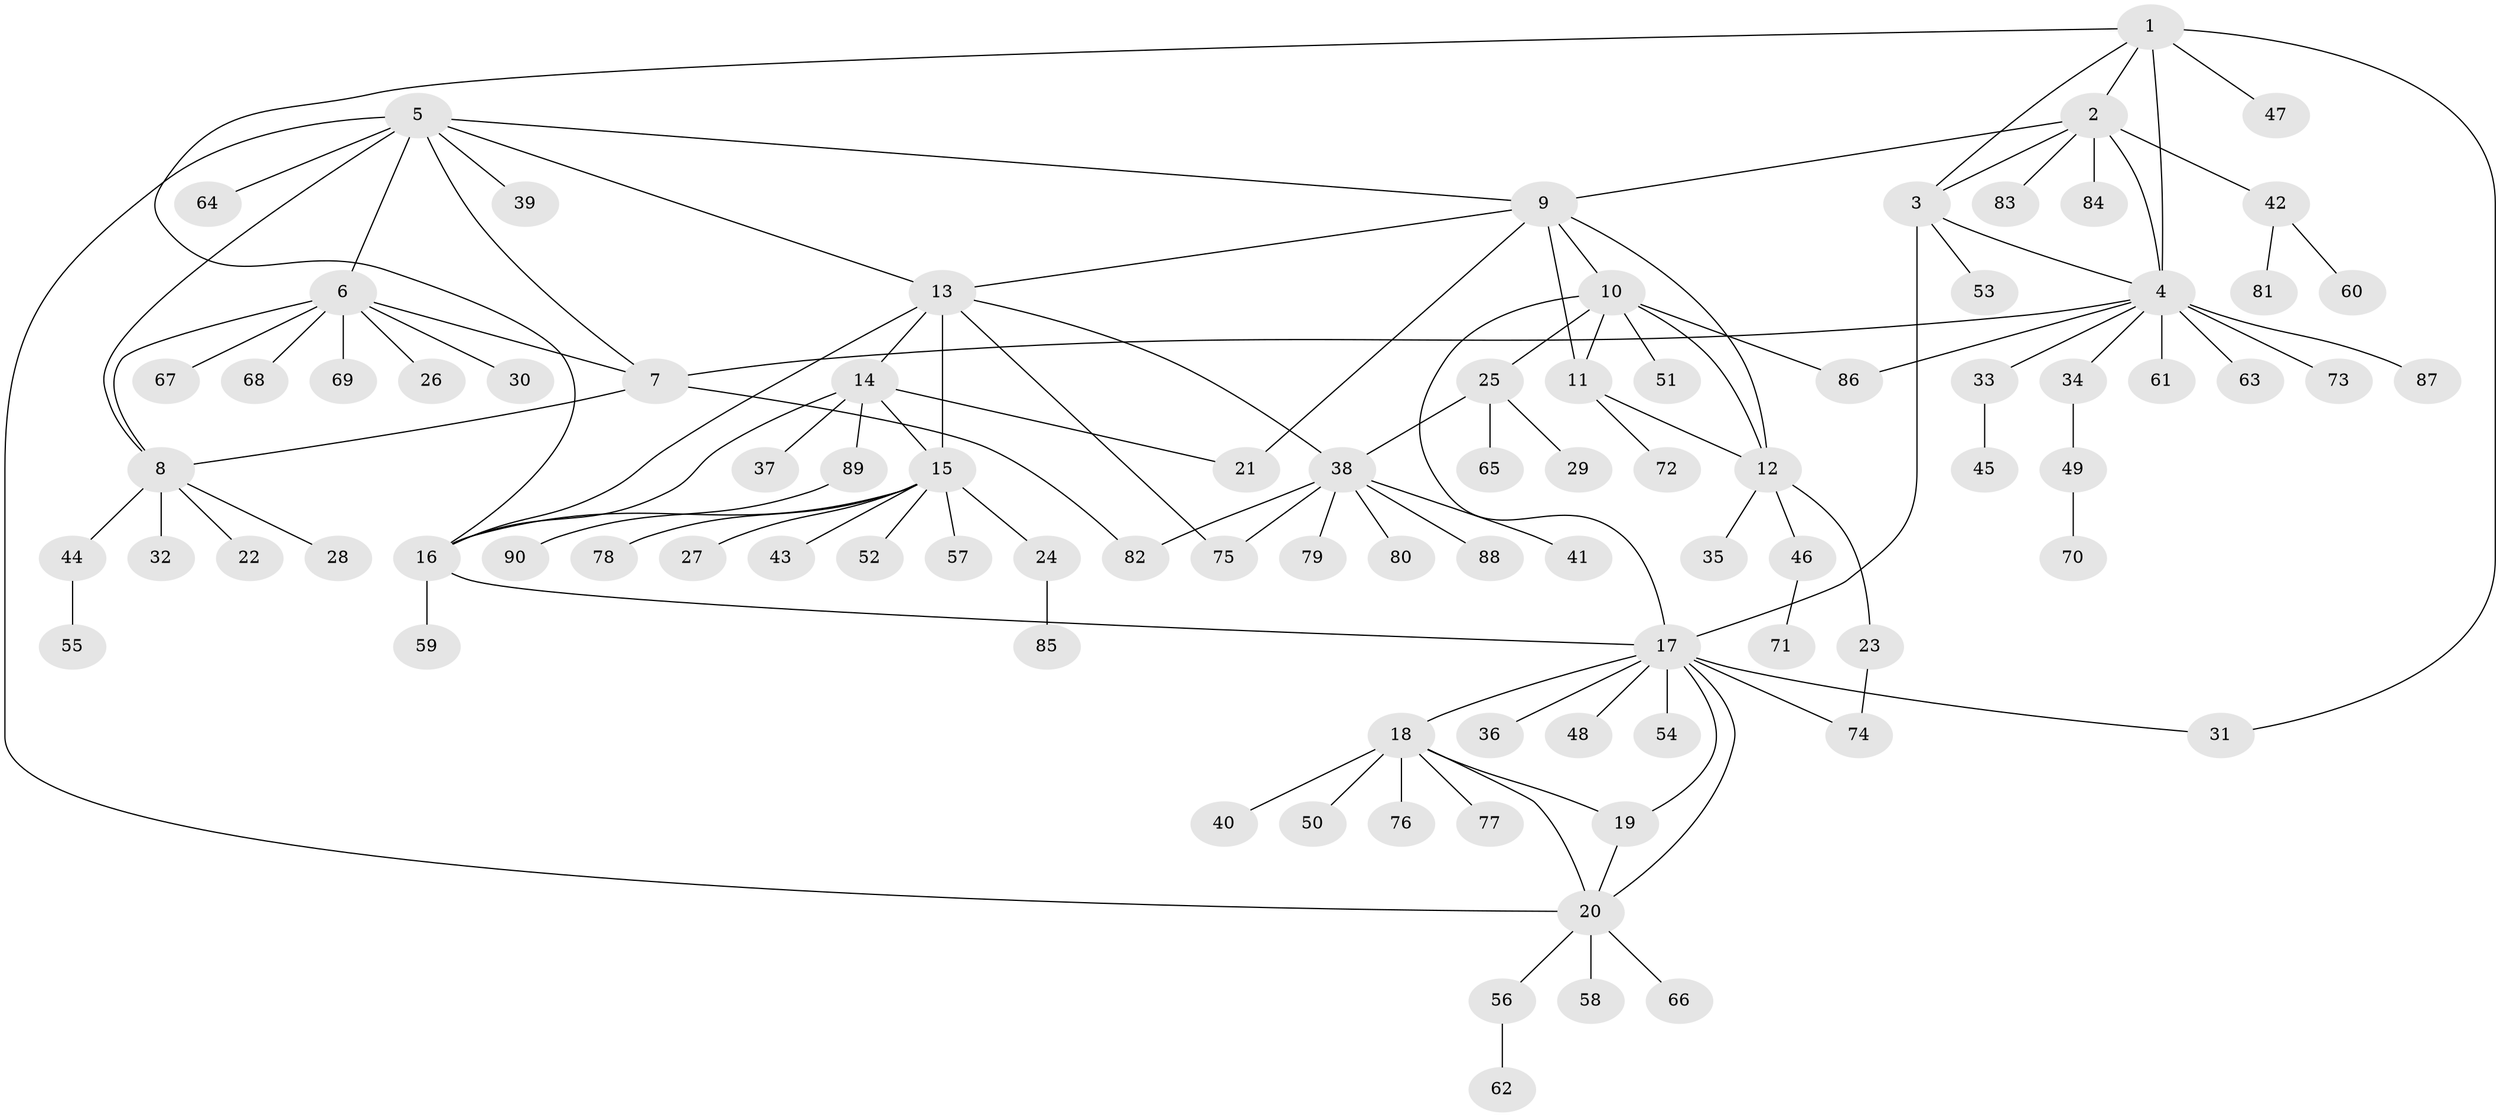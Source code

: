 // Generated by graph-tools (version 1.1) at 2025/50/03/09/25 03:50:43]
// undirected, 90 vertices, 117 edges
graph export_dot {
graph [start="1"]
  node [color=gray90,style=filled];
  1;
  2;
  3;
  4;
  5;
  6;
  7;
  8;
  9;
  10;
  11;
  12;
  13;
  14;
  15;
  16;
  17;
  18;
  19;
  20;
  21;
  22;
  23;
  24;
  25;
  26;
  27;
  28;
  29;
  30;
  31;
  32;
  33;
  34;
  35;
  36;
  37;
  38;
  39;
  40;
  41;
  42;
  43;
  44;
  45;
  46;
  47;
  48;
  49;
  50;
  51;
  52;
  53;
  54;
  55;
  56;
  57;
  58;
  59;
  60;
  61;
  62;
  63;
  64;
  65;
  66;
  67;
  68;
  69;
  70;
  71;
  72;
  73;
  74;
  75;
  76;
  77;
  78;
  79;
  80;
  81;
  82;
  83;
  84;
  85;
  86;
  87;
  88;
  89;
  90;
  1 -- 2;
  1 -- 3;
  1 -- 4;
  1 -- 16;
  1 -- 31;
  1 -- 47;
  2 -- 3;
  2 -- 4;
  2 -- 9;
  2 -- 42;
  2 -- 83;
  2 -- 84;
  3 -- 4;
  3 -- 17;
  3 -- 53;
  4 -- 7;
  4 -- 33;
  4 -- 34;
  4 -- 61;
  4 -- 63;
  4 -- 73;
  4 -- 86;
  4 -- 87;
  5 -- 6;
  5 -- 7;
  5 -- 8;
  5 -- 9;
  5 -- 13;
  5 -- 20;
  5 -- 39;
  5 -- 64;
  6 -- 7;
  6 -- 8;
  6 -- 26;
  6 -- 30;
  6 -- 67;
  6 -- 68;
  6 -- 69;
  7 -- 8;
  7 -- 82;
  8 -- 22;
  8 -- 28;
  8 -- 32;
  8 -- 44;
  9 -- 10;
  9 -- 11;
  9 -- 12;
  9 -- 13;
  9 -- 21;
  10 -- 11;
  10 -- 12;
  10 -- 17;
  10 -- 25;
  10 -- 51;
  10 -- 86;
  11 -- 12;
  11 -- 72;
  12 -- 23;
  12 -- 35;
  12 -- 46;
  13 -- 14;
  13 -- 15;
  13 -- 16;
  13 -- 38;
  13 -- 75;
  14 -- 15;
  14 -- 16;
  14 -- 21;
  14 -- 37;
  14 -- 89;
  15 -- 16;
  15 -- 24;
  15 -- 27;
  15 -- 43;
  15 -- 52;
  15 -- 57;
  15 -- 78;
  16 -- 17;
  16 -- 59;
  17 -- 18;
  17 -- 19;
  17 -- 20;
  17 -- 31;
  17 -- 36;
  17 -- 48;
  17 -- 54;
  17 -- 74;
  18 -- 19;
  18 -- 20;
  18 -- 40;
  18 -- 50;
  18 -- 76;
  18 -- 77;
  19 -- 20;
  20 -- 56;
  20 -- 58;
  20 -- 66;
  23 -- 74;
  24 -- 85;
  25 -- 29;
  25 -- 38;
  25 -- 65;
  33 -- 45;
  34 -- 49;
  38 -- 41;
  38 -- 75;
  38 -- 79;
  38 -- 80;
  38 -- 82;
  38 -- 88;
  42 -- 60;
  42 -- 81;
  44 -- 55;
  46 -- 71;
  49 -- 70;
  56 -- 62;
  89 -- 90;
}
